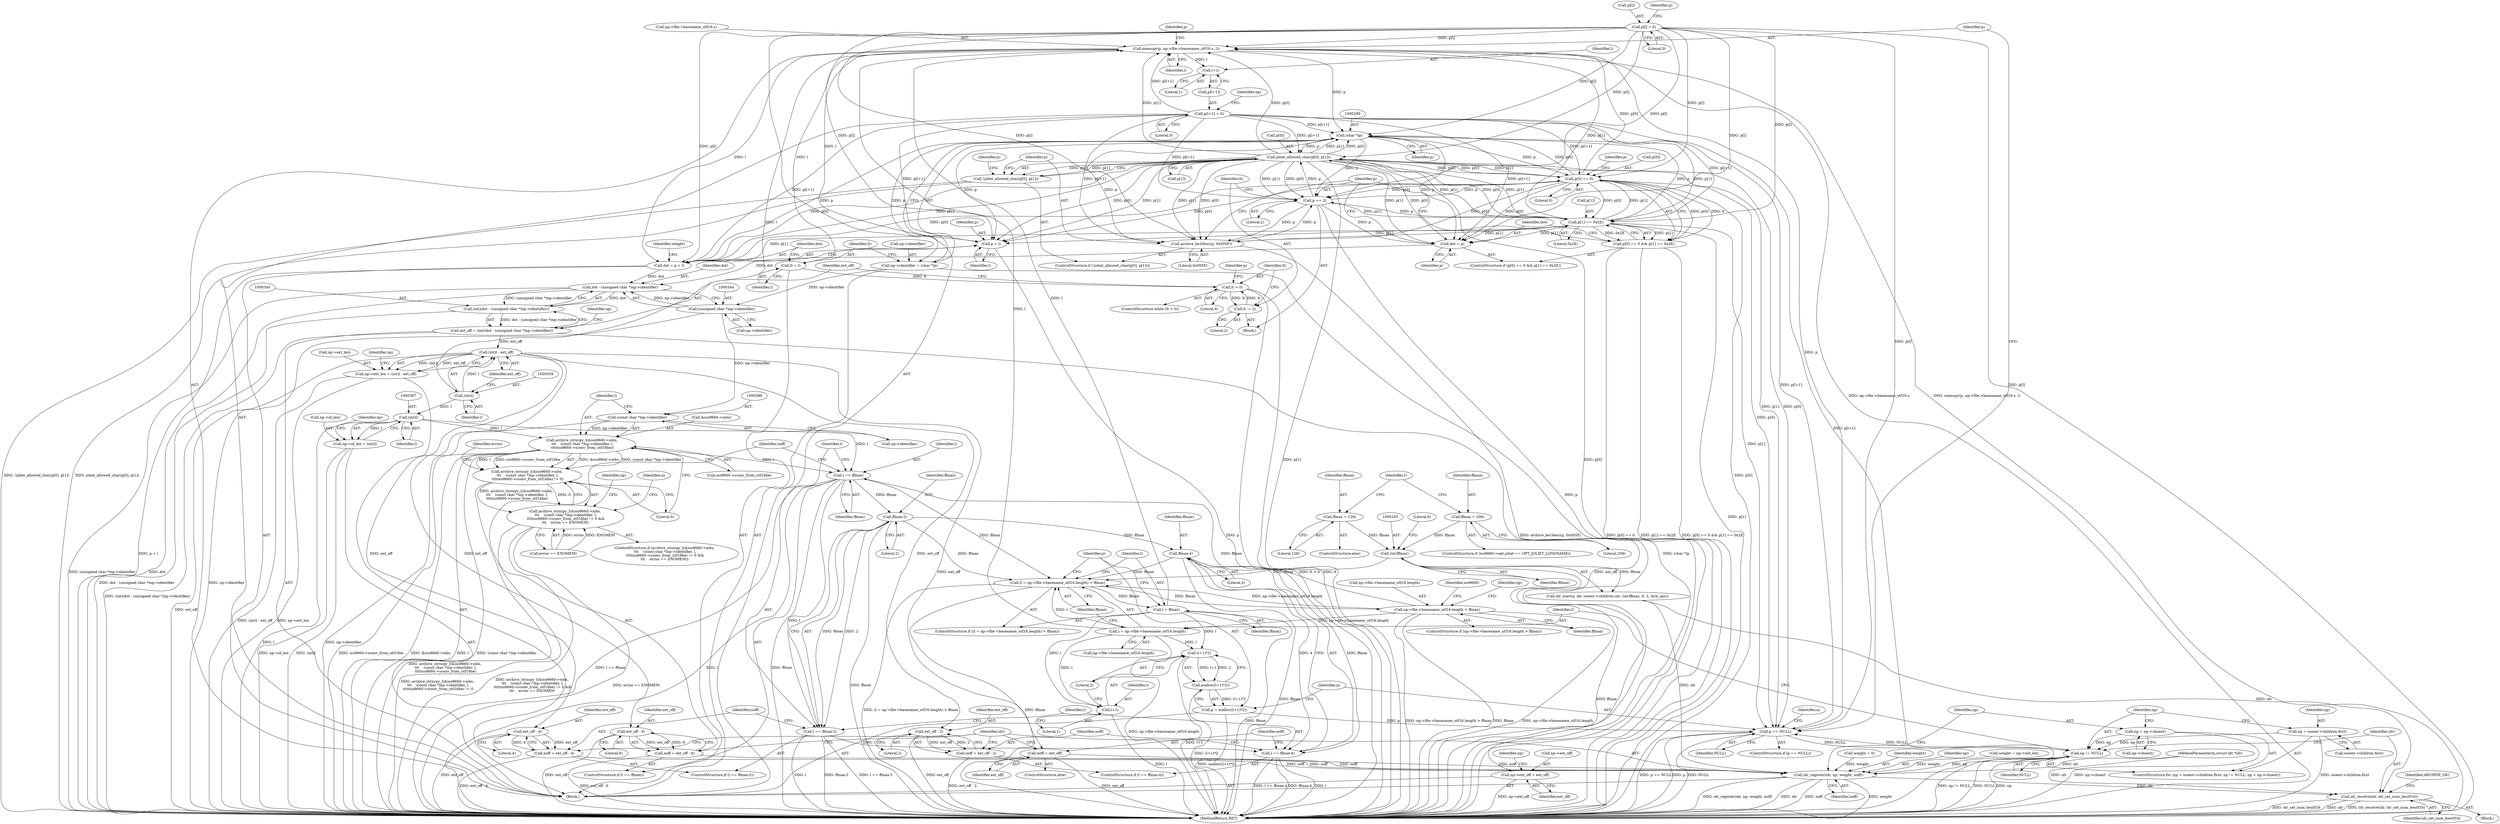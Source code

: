digraph "0_libarchive_3014e198@API" {
"1000258" [label="(Call,memcpy(p, np->file->basename_utf16.s, l))"];
"1000305" [label="(Call,joliet_allowed_char(p[0], p[1]))"];
"1000318" [label="(Call,p[0] == 0)"];
"1000331" [label="(Call,p += 2)"];
"1000268" [label="(Call,p[l] = 0)"];
"1000273" [label="(Call,p[l+1] = 0)"];
"1000323" [label="(Call,p[1] == 0x2E)"];
"1000284" [label="(Call,(char *)p)"];
"1000258" [label="(Call,memcpy(p, np->file->basename_utf16.s, l))"];
"1000245" [label="(Call,p == NULL)"];
"1000236" [label="(Call,p = malloc((l+1)*2))"];
"1000238" [label="(Call,malloc((l+1)*2))"];
"1000239" [label="(Call,(l+1)*2)"];
"1000233" [label="(Call,l = ffmax)"];
"1000222" [label="(Call,(l = np->file->basename_utf16.length) > ffmax)"];
"1000223" [label="(Call,l = np->file->basename_utf16.length)"];
"1000370" [label="(Call,np->file->basename_utf16.length > ffmax)"];
"1000162" [label="(Call,(int)ffmax)"];
"1000149" [label="(Call,ffmax = 128)"];
"1000145" [label="(Call,ffmax = 206)"];
"1000510" [label="(Call,ffmax-2)"];
"1000498" [label="(Call,l == ffmax)"];
"1000366" [label="(Call,(int)l)"];
"1000358" [label="(Call,(int)l)"];
"1000383" [label="(Call,archive_strncpy_l(&iso9660->mbs,\n \t\t\t    (const char *)np->identifier, l,\n \t\t\t\tiso9660->sconv_from_utf16be))"];
"1000388" [label="(Call,(const char *)np->identifier)"];
"1000343" [label="(Call,(unsigned char *)np->identifier)"];
"1000280" [label="(Call,np->identifier = (char *)p)"];
"1000522" [label="(Call,ffmax-4)"];
"1000207" [label="(Call,np != NULL)"];
"1000200" [label="(Call,np = isoent->children.first)"];
"1000210" [label="(Call,np = np->chnext)"];
"1000312" [label="(Call,archive_be16enc(p, 0x005F))"];
"1000276" [label="(Call,l+1)"];
"1000341" [label="(Call,dot - (unsigned char *)np->identifier)"];
"1000339" [label="(Call,(int)(dot - (unsigned char *)np->identifier))"];
"1000337" [label="(Call,ext_off = (int)(dot - (unsigned char *)np->identifier))"];
"1000348" [label="(Call,np->ext_off = ext_off)"];
"1000357" [label="(Call,(int)l - ext_off)"];
"1000353" [label="(Call,np->ext_len = (int)l - ext_off)"];
"1000503" [label="(Call,ext_off - 6)"];
"1000501" [label="(Call,noff = ext_off - 6)"];
"1000534" [label="(Call,idr_register(idr, np, weight, noff))"];
"1000539" [label="(Call,idr_resolve(idr, idr_set_num_beutf16))"];
"1000515" [label="(Call,ext_off - 4)"];
"1000513" [label="(Call,noff = ext_off - 4)"];
"1000527" [label="(Call,ext_off - 2)"];
"1000525" [label="(Call,noff = ext_off - 2)"];
"1000531" [label="(Call,noff = ext_off)"];
"1000382" [label="(Call,archive_strncpy_l(&iso9660->mbs,\n \t\t\t    (const char *)np->identifier, l,\n \t\t\t\tiso9660->sconv_from_utf16be) != 0)"];
"1000381" [label="(Call,archive_strncpy_l(&iso9660->mbs,\n \t\t\t    (const char *)np->identifier, l,\n \t\t\t\tiso9660->sconv_from_utf16be) != 0 &&\n\t\t\t    errno == ENOMEM)"];
"1000287" [label="(Call,lt = l)"];
"1000299" [label="(Call,lt > 0)"];
"1000334" [label="(Call,lt -= 2)"];
"1000290" [label="(Call,dot = p + l)"];
"1000292" [label="(Call,p + l)"];
"1000362" [label="(Call,np->id_len = (int)l)"];
"1000240" [label="(Call,l+1)"];
"1000508" [label="(Call,l == ffmax-2)"];
"1000520" [label="(Call,l == ffmax-4)"];
"1000304" [label="(Call,!joliet_allowed_char(p[0], p[1]))"];
"1000317" [label="(Call,p[0] == 0 && p[1] == 0x2E)"];
"1000328" [label="(Call,dot = p)"];
"1000307" [label="(Identifier,p)"];
"1000162" [label="(Call,(int)ffmax)"];
"1000202" [label="(Call,isoent->children.first)"];
"1000287" [label="(Call,lt = l)"];
"1000324" [label="(Call,p[1])"];
"1000277" [label="(Identifier,l)"];
"1000295" [label="(Call,weight = 0)"];
"1000330" [label="(Identifier,p)"];
"1000327" [label="(Literal,0x2E)"];
"1000165" [label="(Literal,6)"];
"1000353" [label="(Call,np->ext_len = (int)l - ext_off)"];
"1000233" [label="(Call,l = ffmax)"];
"1000302" [label="(Block,)"];
"1000532" [label="(Identifier,noff)"];
"1000269" [label="(Call,p[l])"];
"1000243" [label="(Literal,2)"];
"1000355" [label="(Identifier,np)"];
"1000210" [label="(Call,np = np->chnext)"];
"1000212" [label="(Call,np->chnext)"];
"1000223" [label="(Call,l = np->file->basename_utf16.length)"];
"1000537" [label="(Identifier,weight)"];
"1000541" [label="(Identifier,idr_set_num_beutf16)"];
"1000300" [label="(Identifier,lt)"];
"1000296" [label="(Identifier,weight)"];
"1000242" [label="(Literal,1)"];
"1000272" [label="(Literal,0)"];
"1000528" [label="(Identifier,ext_off)"];
"1000335" [label="(Identifier,lt)"];
"1000531" [label="(Call,noff = ext_off)"];
"1000507" [label="(ControlStructure,if (l == ffmax-2))"];
"1000336" [label="(Literal,2)"];
"1000390" [label="(Call,np->identifier)"];
"1000260" [label="(Call,np->file->basename_utf16.s)"];
"1000499" [label="(Identifier,l)"];
"1000523" [label="(Identifier,ffmax)"];
"1000221" [label="(ControlStructure,if ((l = np->file->basename_utf16.length) > ffmax))"];
"1000200" [label="(Call,np = isoent->children.first)"];
"1000267" [label="(Identifier,l)"];
"1000341" [label="(Call,dot - (unsigned char *)np->identifier)"];
"1000338" [label="(Identifier,ext_off)"];
"1000301" [label="(Literal,0)"];
"1000328" [label="(Call,dot = p)"];
"1000352" [label="(Identifier,ext_off)"];
"1000354" [label="(Call,np->ext_len)"];
"1000517" [label="(Literal,4)"];
"1000405" [label="(Identifier,a)"];
"1000225" [label="(Call,np->file->basename_utf16.length)"];
"1000538" [label="(Identifier,noff)"];
"1000314" [label="(Literal,0x005F)"];
"1000527" [label="(Call,ext_off - 2)"];
"1000154" [label="(Call,idr_start(a, idr, isoent->children.cnt, (int)ffmax, 6, 2, &rb_ops))"];
"1000215" [label="(Block,)"];
"1000348" [label="(Call,np->ext_off = ext_off)"];
"1000244" [label="(ControlStructure,if (p == NULL))"];
"1000382" [label="(Call,archive_strncpy_l(&iso9660->mbs,\n \t\t\t    (const char *)np->identifier, l,\n \t\t\t\tiso9660->sconv_from_utf16be) != 0)"];
"1000281" [label="(Call,np->identifier)"];
"1000413" [label="(Identifier,np)"];
"1000320" [label="(Identifier,p)"];
"1000274" [label="(Call,p[l+1])"];
"1000508" [label="(Call,l == ffmax-2)"];
"1000361" [label="(Identifier,ext_off)"];
"1000137" [label="(ControlStructure,if (iso9660->opt.joliet == OPT_JOLIET_LONGNAME))"];
"1000234" [label="(Identifier,l)"];
"1000288" [label="(Identifier,lt)"];
"1000318" [label="(Call,p[0] == 0)"];
"1000258" [label="(Call,memcpy(p, np->file->basename_utf16.s, l))"];
"1000362" [label="(Call,np->id_len = (int)l)"];
"1000147" [label="(Literal,206)"];
"1000146" [label="(Identifier,ffmax)"];
"1000273" [label="(Call,p[l+1] = 0)"];
"1000536" [label="(Identifier,np)"];
"1000268" [label="(Call,p[l] = 0)"];
"1000516" [label="(Identifier,ext_off)"];
"1000323" [label="(Call,p[1] == 0x2E)"];
"1000349" [label="(Call,np->ext_off)"];
"1000306" [label="(Call,p[0])"];
"1000525" [label="(Call,noff = ext_off - 2)"];
"1000224" [label="(Identifier,l)"];
"1000241" [label="(Identifier,l)"];
"1000543" [label="(Identifier,ARCHIVE_OK)"];
"1000513" [label="(Call,noff = ext_off - 4)"];
"1000380" [label="(ControlStructure,if (archive_strncpy_l(&iso9660->mbs,\n \t\t\t    (const char *)np->identifier, l,\n \t\t\t\tiso9660->sconv_from_utf16be) != 0 &&\n\t\t\t    errno == ENOMEM))"];
"1000342" [label="(Identifier,dot)"];
"1000304" [label="(Call,!joliet_allowed_char(p[0], p[1]))"];
"1000292" [label="(Call,p + l)"];
"1000529" [label="(Literal,2)"];
"1000270" [label="(Identifier,p)"];
"1000544" [label="(MethodReturn,RET)"];
"1000275" [label="(Identifier,p)"];
"1000535" [label="(Identifier,idr)"];
"1000284" [label="(Call,(char *)p)"];
"1000371" [label="(Call,np->file->basename_utf16.length)"];
"1000360" [label="(Identifier,l)"];
"1000526" [label="(Identifier,noff)"];
"1000331" [label="(Call,p += 2)"];
"1000286" [label="(Identifier,p)"];
"1000521" [label="(Identifier,l)"];
"1000520" [label="(Call,l == ffmax-4)"];
"1000337" [label="(Call,ext_off = (int)(dot - (unsigned char *)np->identifier))"];
"1000522" [label="(Call,ffmax-4)"];
"1000498" [label="(Call,l == ffmax)"];
"1000384" [label="(Call,&iso9660->mbs)"];
"1000222" [label="(Call,(l = np->file->basename_utf16.length) > ffmax)"];
"1000511" [label="(Identifier,ffmax)"];
"1000299" [label="(Call,lt > 0)"];
"1000259" [label="(Identifier,p)"];
"1000357" [label="(Call,(int)l - ext_off)"];
"1000322" [label="(Literal,0)"];
"1000240" [label="(Call,l+1)"];
"1000386" [label="(Identifier,iso9660)"];
"1000505" [label="(Literal,6)"];
"1000236" [label="(Call,p = malloc((l+1)*2))"];
"1000515" [label="(Call,ext_off - 4)"];
"1000280" [label="(Call,np->identifier = (char *)p)"];
"1000235" [label="(Identifier,ffmax)"];
"1000290" [label="(Call,dot = p + l)"];
"1000502" [label="(Identifier,noff)"];
"1000514" [label="(Identifier,noff)"];
"1000334" [label="(Call,lt -= 2)"];
"1000309" [label="(Call,p[1])"];
"1000399" [label="(Identifier,errno)"];
"1000150" [label="(Identifier,ffmax)"];
"1000436" [label="(Call,weight = np->mb_len)"];
"1000252" [label="(Identifier,a)"];
"1000316" [label="(ControlStructure,if (p[0] == 0 && p[1] == 0x2E))"];
"1000305" [label="(Call,joliet_allowed_char(p[0], p[1]))"];
"1000289" [label="(Identifier,l)"];
"1000151" [label="(Literal,128)"];
"1000339" [label="(Call,(int)(dot - (unsigned char *)np->identifier))"];
"1000153" [label="(Identifier,r)"];
"1000504" [label="(Identifier,ext_off)"];
"1000394" [label="(Call,iso9660->sconv_from_utf16be)"];
"1000303" [label="(ControlStructure,if (!joliet_allowed_char(p[0], p[1])))"];
"1000294" [label="(Identifier,l)"];
"1000164" [label="(Identifier,ffmax)"];
"1000370" [label="(Call,np->file->basename_utf16.length > ffmax)"];
"1000509" [label="(Identifier,l)"];
"1000383" [label="(Call,archive_strncpy_l(&iso9660->mbs,\n \t\t\t    (const char *)np->identifier, l,\n \t\t\t\tiso9660->sconv_from_utf16be))"];
"1000364" [label="(Identifier,np)"];
"1000332" [label="(Identifier,p)"];
"1000510" [label="(Call,ffmax-2)"];
"1000512" [label="(Literal,2)"];
"1000343" [label="(Call,(unsigned char *)np->identifier)"];
"1000245" [label="(Call,p == NULL)"];
"1000533" [label="(Identifier,ext_off)"];
"1000497" [label="(ControlStructure,if (l == ffmax))"];
"1000444" [label="(Identifier,np)"];
"1000363" [label="(Call,np->id_len)"];
"1000397" [label="(Literal,0)"];
"1000148" [label="(ControlStructure,else)"];
"1000278" [label="(Literal,1)"];
"1000398" [label="(Call,errno == ENOMEM)"];
"1000540" [label="(Identifier,idr)"];
"1000524" [label="(Literal,4)"];
"1000279" [label="(Literal,0)"];
"1000298" [label="(ControlStructure,while (lt > 0))"];
"1000368" [label="(Identifier,l)"];
"1000111" [label="(Block,)"];
"1000237" [label="(Identifier,p)"];
"1000209" [label="(Identifier,NULL)"];
"1000246" [label="(Identifier,p)"];
"1000381" [label="(Call,archive_strncpy_l(&iso9660->mbs,\n \t\t\t    (const char *)np->identifier, l,\n \t\t\t\tiso9660->sconv_from_utf16be) != 0 &&\n\t\t\t    errno == ENOMEM)"];
"1000145" [label="(Call,ffmax = 206)"];
"1000530" [label="(ControlStructure,else)"];
"1000369" [label="(ControlStructure,if (np->file->basename_utf16.length > ffmax))"];
"1000325" [label="(Identifier,p)"];
"1000207" [label="(Call,np != NULL)"];
"1000312" [label="(Call,archive_be16enc(p, 0x005F))"];
"1000539" [label="(Call,idr_resolve(idr, idr_set_num_beutf16))"];
"1000238" [label="(Call,malloc((l+1)*2))"];
"1000149" [label="(Call,ffmax = 128)"];
"1000201" [label="(Identifier,np)"];
"1000211" [label="(Identifier,np)"];
"1000291" [label="(Identifier,dot)"];
"1000500" [label="(Identifier,ffmax)"];
"1000519" [label="(ControlStructure,if (l == ffmax-4))"];
"1000317" [label="(Call,p[0] == 0 && p[1] == 0x2E)"];
"1000208" [label="(Identifier,np)"];
"1000329" [label="(Identifier,dot)"];
"1000276" [label="(Call,l+1)"];
"1000232" [label="(Identifier,ffmax)"];
"1000393" [label="(Identifier,l)"];
"1000374" [label="(Identifier,np)"];
"1000282" [label="(Identifier,np)"];
"1000388" [label="(Call,(const char *)np->identifier)"];
"1000358" [label="(Call,(int)l)"];
"1000313" [label="(Identifier,p)"];
"1000534" [label="(Call,idr_register(idr, np, weight, noff))"];
"1000350" [label="(Identifier,np)"];
"1000293" [label="(Identifier,p)"];
"1000503" [label="(Call,ext_off - 6)"];
"1000378" [label="(Identifier,ffmax)"];
"1000247" [label="(Identifier,NULL)"];
"1000345" [label="(Call,np->identifier)"];
"1000319" [label="(Call,p[0])"];
"1000199" [label="(ControlStructure,for (np = isoent->children.first; np != NULL; np = np->chnext))"];
"1000501" [label="(Call,noff = ext_off - 6)"];
"1000333" [label="(Literal,2)"];
"1000366" [label="(Call,(int)l)"];
"1000239" [label="(Call,(l+1)*2)"];
"1000110" [label="(MethodParameterIn,struct idr *idr)"];
"1000258" -> "1000215"  [label="AST: "];
"1000258" -> "1000267"  [label="CFG: "];
"1000259" -> "1000258"  [label="AST: "];
"1000260" -> "1000258"  [label="AST: "];
"1000267" -> "1000258"  [label="AST: "];
"1000270" -> "1000258"  [label="CFG: "];
"1000258" -> "1000544"  [label="DDG: np->file->basename_utf16.s"];
"1000258" -> "1000544"  [label="DDG: memcpy(p, np->file->basename_utf16.s, l)"];
"1000305" -> "1000258"  [label="DDG: p[1]"];
"1000305" -> "1000258"  [label="DDG: p[0]"];
"1000318" -> "1000258"  [label="DDG: p[0]"];
"1000268" -> "1000258"  [label="DDG: p[l]"];
"1000273" -> "1000258"  [label="DDG: p[l+1]"];
"1000323" -> "1000258"  [label="DDG: p[1]"];
"1000245" -> "1000258"  [label="DDG: p"];
"1000233" -> "1000258"  [label="DDG: l"];
"1000223" -> "1000258"  [label="DDG: l"];
"1000258" -> "1000276"  [label="DDG: l"];
"1000258" -> "1000284"  [label="DDG: p"];
"1000258" -> "1000287"  [label="DDG: l"];
"1000258" -> "1000290"  [label="DDG: l"];
"1000258" -> "1000292"  [label="DDG: l"];
"1000258" -> "1000358"  [label="DDG: l"];
"1000305" -> "1000304"  [label="AST: "];
"1000305" -> "1000309"  [label="CFG: "];
"1000306" -> "1000305"  [label="AST: "];
"1000309" -> "1000305"  [label="AST: "];
"1000304" -> "1000305"  [label="CFG: "];
"1000305" -> "1000544"  [label="DDG: p[1]"];
"1000305" -> "1000544"  [label="DDG: p[0]"];
"1000305" -> "1000245"  [label="DDG: p[1]"];
"1000305" -> "1000245"  [label="DDG: p[0]"];
"1000305" -> "1000284"  [label="DDG: p[1]"];
"1000305" -> "1000284"  [label="DDG: p[0]"];
"1000305" -> "1000290"  [label="DDG: p[0]"];
"1000305" -> "1000290"  [label="DDG: p[1]"];
"1000305" -> "1000292"  [label="DDG: p[0]"];
"1000305" -> "1000292"  [label="DDG: p[1]"];
"1000305" -> "1000304"  [label="DDG: p[0]"];
"1000305" -> "1000304"  [label="DDG: p[1]"];
"1000318" -> "1000305"  [label="DDG: p[0]"];
"1000331" -> "1000305"  [label="DDG: p"];
"1000268" -> "1000305"  [label="DDG: p[l]"];
"1000273" -> "1000305"  [label="DDG: p[l+1]"];
"1000323" -> "1000305"  [label="DDG: p[1]"];
"1000284" -> "1000305"  [label="DDG: p"];
"1000305" -> "1000312"  [label="DDG: p[1]"];
"1000305" -> "1000312"  [label="DDG: p[0]"];
"1000305" -> "1000318"  [label="DDG: p[0]"];
"1000305" -> "1000318"  [label="DDG: p[1]"];
"1000305" -> "1000323"  [label="DDG: p[1]"];
"1000305" -> "1000323"  [label="DDG: p[0]"];
"1000305" -> "1000328"  [label="DDG: p[1]"];
"1000305" -> "1000328"  [label="DDG: p[0]"];
"1000305" -> "1000331"  [label="DDG: p[1]"];
"1000305" -> "1000331"  [label="DDG: p[0]"];
"1000318" -> "1000317"  [label="AST: "];
"1000318" -> "1000322"  [label="CFG: "];
"1000319" -> "1000318"  [label="AST: "];
"1000322" -> "1000318"  [label="AST: "];
"1000325" -> "1000318"  [label="CFG: "];
"1000317" -> "1000318"  [label="CFG: "];
"1000318" -> "1000544"  [label="DDG: p[0]"];
"1000318" -> "1000245"  [label="DDG: p[0]"];
"1000318" -> "1000284"  [label="DDG: p[0]"];
"1000318" -> "1000290"  [label="DDG: p[0]"];
"1000318" -> "1000292"  [label="DDG: p[0]"];
"1000318" -> "1000312"  [label="DDG: p[0]"];
"1000318" -> "1000317"  [label="DDG: p[0]"];
"1000318" -> "1000317"  [label="DDG: 0"];
"1000331" -> "1000318"  [label="DDG: p"];
"1000268" -> "1000318"  [label="DDG: p[l]"];
"1000273" -> "1000318"  [label="DDG: p[l+1]"];
"1000323" -> "1000318"  [label="DDG: p[1]"];
"1000284" -> "1000318"  [label="DDG: p"];
"1000318" -> "1000323"  [label="DDG: p[0]"];
"1000318" -> "1000328"  [label="DDG: p[0]"];
"1000318" -> "1000331"  [label="DDG: p[0]"];
"1000331" -> "1000302"  [label="AST: "];
"1000331" -> "1000333"  [label="CFG: "];
"1000332" -> "1000331"  [label="AST: "];
"1000333" -> "1000331"  [label="AST: "];
"1000335" -> "1000331"  [label="CFG: "];
"1000331" -> "1000544"  [label="DDG: p"];
"1000331" -> "1000312"  [label="DDG: p"];
"1000331" -> "1000323"  [label="DDG: p"];
"1000331" -> "1000328"  [label="DDG: p"];
"1000268" -> "1000331"  [label="DDG: p[l]"];
"1000273" -> "1000331"  [label="DDG: p[l+1]"];
"1000323" -> "1000331"  [label="DDG: p[1]"];
"1000312" -> "1000331"  [label="DDG: p"];
"1000284" -> "1000331"  [label="DDG: p"];
"1000268" -> "1000215"  [label="AST: "];
"1000268" -> "1000272"  [label="CFG: "];
"1000269" -> "1000268"  [label="AST: "];
"1000272" -> "1000268"  [label="AST: "];
"1000275" -> "1000268"  [label="CFG: "];
"1000268" -> "1000544"  [label="DDG: p[l]"];
"1000268" -> "1000245"  [label="DDG: p[l]"];
"1000268" -> "1000284"  [label="DDG: p[l]"];
"1000268" -> "1000290"  [label="DDG: p[l]"];
"1000268" -> "1000292"  [label="DDG: p[l]"];
"1000268" -> "1000312"  [label="DDG: p[l]"];
"1000268" -> "1000323"  [label="DDG: p[l]"];
"1000268" -> "1000328"  [label="DDG: p[l]"];
"1000273" -> "1000215"  [label="AST: "];
"1000273" -> "1000279"  [label="CFG: "];
"1000274" -> "1000273"  [label="AST: "];
"1000279" -> "1000273"  [label="AST: "];
"1000282" -> "1000273"  [label="CFG: "];
"1000273" -> "1000544"  [label="DDG: p[l+1]"];
"1000273" -> "1000245"  [label="DDG: p[l+1]"];
"1000273" -> "1000284"  [label="DDG: p[l+1]"];
"1000273" -> "1000290"  [label="DDG: p[l+1]"];
"1000273" -> "1000292"  [label="DDG: p[l+1]"];
"1000273" -> "1000312"  [label="DDG: p[l+1]"];
"1000273" -> "1000323"  [label="DDG: p[l+1]"];
"1000273" -> "1000328"  [label="DDG: p[l+1]"];
"1000323" -> "1000317"  [label="AST: "];
"1000323" -> "1000327"  [label="CFG: "];
"1000324" -> "1000323"  [label="AST: "];
"1000327" -> "1000323"  [label="AST: "];
"1000317" -> "1000323"  [label="CFG: "];
"1000323" -> "1000544"  [label="DDG: p[1]"];
"1000323" -> "1000245"  [label="DDG: p[1]"];
"1000323" -> "1000284"  [label="DDG: p[1]"];
"1000323" -> "1000290"  [label="DDG: p[1]"];
"1000323" -> "1000292"  [label="DDG: p[1]"];
"1000323" -> "1000312"  [label="DDG: p[1]"];
"1000323" -> "1000317"  [label="DDG: p[1]"];
"1000323" -> "1000317"  [label="DDG: 0x2E"];
"1000284" -> "1000323"  [label="DDG: p"];
"1000323" -> "1000328"  [label="DDG: p[1]"];
"1000284" -> "1000280"  [label="AST: "];
"1000284" -> "1000286"  [label="CFG: "];
"1000285" -> "1000284"  [label="AST: "];
"1000286" -> "1000284"  [label="AST: "];
"1000280" -> "1000284"  [label="CFG: "];
"1000284" -> "1000280"  [label="DDG: p"];
"1000284" -> "1000290"  [label="DDG: p"];
"1000284" -> "1000292"  [label="DDG: p"];
"1000284" -> "1000312"  [label="DDG: p"];
"1000284" -> "1000328"  [label="DDG: p"];
"1000245" -> "1000244"  [label="AST: "];
"1000245" -> "1000247"  [label="CFG: "];
"1000246" -> "1000245"  [label="AST: "];
"1000247" -> "1000245"  [label="AST: "];
"1000252" -> "1000245"  [label="CFG: "];
"1000259" -> "1000245"  [label="CFG: "];
"1000245" -> "1000544"  [label="DDG: p == NULL"];
"1000245" -> "1000544"  [label="DDG: p"];
"1000245" -> "1000544"  [label="DDG: NULL"];
"1000245" -> "1000207"  [label="DDG: NULL"];
"1000236" -> "1000245"  [label="DDG: p"];
"1000207" -> "1000245"  [label="DDG: NULL"];
"1000236" -> "1000215"  [label="AST: "];
"1000236" -> "1000238"  [label="CFG: "];
"1000237" -> "1000236"  [label="AST: "];
"1000238" -> "1000236"  [label="AST: "];
"1000246" -> "1000236"  [label="CFG: "];
"1000236" -> "1000544"  [label="DDG: malloc((l+1)*2)"];
"1000238" -> "1000236"  [label="DDG: (l+1)*2"];
"1000238" -> "1000239"  [label="CFG: "];
"1000239" -> "1000238"  [label="AST: "];
"1000238" -> "1000544"  [label="DDG: (l+1)*2"];
"1000239" -> "1000238"  [label="DDG: l+1"];
"1000239" -> "1000238"  [label="DDG: 2"];
"1000239" -> "1000243"  [label="CFG: "];
"1000240" -> "1000239"  [label="AST: "];
"1000243" -> "1000239"  [label="AST: "];
"1000239" -> "1000544"  [label="DDG: l+1"];
"1000233" -> "1000239"  [label="DDG: l"];
"1000223" -> "1000239"  [label="DDG: l"];
"1000233" -> "1000221"  [label="AST: "];
"1000233" -> "1000235"  [label="CFG: "];
"1000234" -> "1000233"  [label="AST: "];
"1000235" -> "1000233"  [label="AST: "];
"1000237" -> "1000233"  [label="CFG: "];
"1000233" -> "1000544"  [label="DDG: ffmax"];
"1000222" -> "1000233"  [label="DDG: ffmax"];
"1000233" -> "1000240"  [label="DDG: l"];
"1000222" -> "1000221"  [label="AST: "];
"1000222" -> "1000232"  [label="CFG: "];
"1000223" -> "1000222"  [label="AST: "];
"1000232" -> "1000222"  [label="AST: "];
"1000234" -> "1000222"  [label="CFG: "];
"1000237" -> "1000222"  [label="CFG: "];
"1000222" -> "1000544"  [label="DDG: (l = np->file->basename_utf16.length) > ffmax"];
"1000222" -> "1000544"  [label="DDG: ffmax"];
"1000223" -> "1000222"  [label="DDG: l"];
"1000370" -> "1000222"  [label="DDG: np->file->basename_utf16.length"];
"1000162" -> "1000222"  [label="DDG: ffmax"];
"1000510" -> "1000222"  [label="DDG: ffmax"];
"1000498" -> "1000222"  [label="DDG: ffmax"];
"1000522" -> "1000222"  [label="DDG: ffmax"];
"1000222" -> "1000370"  [label="DDG: ffmax"];
"1000223" -> "1000225"  [label="CFG: "];
"1000224" -> "1000223"  [label="AST: "];
"1000225" -> "1000223"  [label="AST: "];
"1000232" -> "1000223"  [label="CFG: "];
"1000223" -> "1000544"  [label="DDG: np->file->basename_utf16.length"];
"1000370" -> "1000223"  [label="DDG: np->file->basename_utf16.length"];
"1000223" -> "1000240"  [label="DDG: l"];
"1000370" -> "1000369"  [label="AST: "];
"1000370" -> "1000378"  [label="CFG: "];
"1000371" -> "1000370"  [label="AST: "];
"1000378" -> "1000370"  [label="AST: "];
"1000386" -> "1000370"  [label="CFG: "];
"1000444" -> "1000370"  [label="CFG: "];
"1000370" -> "1000544"  [label="DDG: np->file->basename_utf16.length > ffmax"];
"1000370" -> "1000544"  [label="DDG: ffmax"];
"1000370" -> "1000544"  [label="DDG: np->file->basename_utf16.length"];
"1000370" -> "1000498"  [label="DDG: ffmax"];
"1000162" -> "1000154"  [label="AST: "];
"1000162" -> "1000164"  [label="CFG: "];
"1000163" -> "1000162"  [label="AST: "];
"1000164" -> "1000162"  [label="AST: "];
"1000165" -> "1000162"  [label="CFG: "];
"1000162" -> "1000544"  [label="DDG: ffmax"];
"1000162" -> "1000154"  [label="DDG: ffmax"];
"1000149" -> "1000162"  [label="DDG: ffmax"];
"1000145" -> "1000162"  [label="DDG: ffmax"];
"1000149" -> "1000148"  [label="AST: "];
"1000149" -> "1000151"  [label="CFG: "];
"1000150" -> "1000149"  [label="AST: "];
"1000151" -> "1000149"  [label="AST: "];
"1000153" -> "1000149"  [label="CFG: "];
"1000145" -> "1000137"  [label="AST: "];
"1000145" -> "1000147"  [label="CFG: "];
"1000146" -> "1000145"  [label="AST: "];
"1000147" -> "1000145"  [label="AST: "];
"1000153" -> "1000145"  [label="CFG: "];
"1000510" -> "1000508"  [label="AST: "];
"1000510" -> "1000512"  [label="CFG: "];
"1000511" -> "1000510"  [label="AST: "];
"1000512" -> "1000510"  [label="AST: "];
"1000508" -> "1000510"  [label="CFG: "];
"1000510" -> "1000544"  [label="DDG: ffmax"];
"1000510" -> "1000508"  [label="DDG: ffmax"];
"1000510" -> "1000508"  [label="DDG: 2"];
"1000498" -> "1000510"  [label="DDG: ffmax"];
"1000510" -> "1000522"  [label="DDG: ffmax"];
"1000498" -> "1000497"  [label="AST: "];
"1000498" -> "1000500"  [label="CFG: "];
"1000499" -> "1000498"  [label="AST: "];
"1000500" -> "1000498"  [label="AST: "];
"1000502" -> "1000498"  [label="CFG: "];
"1000509" -> "1000498"  [label="CFG: "];
"1000498" -> "1000544"  [label="DDG: l == ffmax"];
"1000498" -> "1000544"  [label="DDG: l"];
"1000498" -> "1000544"  [label="DDG: ffmax"];
"1000366" -> "1000498"  [label="DDG: l"];
"1000383" -> "1000498"  [label="DDG: l"];
"1000498" -> "1000508"  [label="DDG: l"];
"1000366" -> "1000362"  [label="AST: "];
"1000366" -> "1000368"  [label="CFG: "];
"1000367" -> "1000366"  [label="AST: "];
"1000368" -> "1000366"  [label="AST: "];
"1000362" -> "1000366"  [label="CFG: "];
"1000366" -> "1000544"  [label="DDG: l"];
"1000366" -> "1000362"  [label="DDG: l"];
"1000358" -> "1000366"  [label="DDG: l"];
"1000366" -> "1000383"  [label="DDG: l"];
"1000358" -> "1000357"  [label="AST: "];
"1000358" -> "1000360"  [label="CFG: "];
"1000359" -> "1000358"  [label="AST: "];
"1000360" -> "1000358"  [label="AST: "];
"1000361" -> "1000358"  [label="CFG: "];
"1000358" -> "1000357"  [label="DDG: l"];
"1000383" -> "1000382"  [label="AST: "];
"1000383" -> "1000394"  [label="CFG: "];
"1000384" -> "1000383"  [label="AST: "];
"1000388" -> "1000383"  [label="AST: "];
"1000393" -> "1000383"  [label="AST: "];
"1000394" -> "1000383"  [label="AST: "];
"1000397" -> "1000383"  [label="CFG: "];
"1000383" -> "1000544"  [label="DDG: iso9660->sconv_from_utf16be"];
"1000383" -> "1000544"  [label="DDG: &iso9660->mbs"];
"1000383" -> "1000544"  [label="DDG: l"];
"1000383" -> "1000544"  [label="DDG: (const char *)np->identifier"];
"1000383" -> "1000382"  [label="DDG: &iso9660->mbs"];
"1000383" -> "1000382"  [label="DDG: (const char *)np->identifier"];
"1000383" -> "1000382"  [label="DDG: l"];
"1000383" -> "1000382"  [label="DDG: iso9660->sconv_from_utf16be"];
"1000388" -> "1000383"  [label="DDG: np->identifier"];
"1000388" -> "1000390"  [label="CFG: "];
"1000389" -> "1000388"  [label="AST: "];
"1000390" -> "1000388"  [label="AST: "];
"1000393" -> "1000388"  [label="CFG: "];
"1000388" -> "1000544"  [label="DDG: np->identifier"];
"1000343" -> "1000388"  [label="DDG: np->identifier"];
"1000343" -> "1000341"  [label="AST: "];
"1000343" -> "1000345"  [label="CFG: "];
"1000344" -> "1000343"  [label="AST: "];
"1000345" -> "1000343"  [label="AST: "];
"1000341" -> "1000343"  [label="CFG: "];
"1000343" -> "1000544"  [label="DDG: np->identifier"];
"1000343" -> "1000341"  [label="DDG: np->identifier"];
"1000280" -> "1000343"  [label="DDG: np->identifier"];
"1000280" -> "1000215"  [label="AST: "];
"1000281" -> "1000280"  [label="AST: "];
"1000288" -> "1000280"  [label="CFG: "];
"1000280" -> "1000544"  [label="DDG: (char *)p"];
"1000522" -> "1000520"  [label="AST: "];
"1000522" -> "1000524"  [label="CFG: "];
"1000523" -> "1000522"  [label="AST: "];
"1000524" -> "1000522"  [label="AST: "];
"1000520" -> "1000522"  [label="CFG: "];
"1000522" -> "1000544"  [label="DDG: ffmax"];
"1000522" -> "1000520"  [label="DDG: ffmax"];
"1000522" -> "1000520"  [label="DDG: 4"];
"1000207" -> "1000199"  [label="AST: "];
"1000207" -> "1000209"  [label="CFG: "];
"1000208" -> "1000207"  [label="AST: "];
"1000209" -> "1000207"  [label="AST: "];
"1000224" -> "1000207"  [label="CFG: "];
"1000540" -> "1000207"  [label="CFG: "];
"1000207" -> "1000544"  [label="DDG: NULL"];
"1000207" -> "1000544"  [label="DDG: np"];
"1000207" -> "1000544"  [label="DDG: np != NULL"];
"1000200" -> "1000207"  [label="DDG: np"];
"1000210" -> "1000207"  [label="DDG: np"];
"1000207" -> "1000534"  [label="DDG: np"];
"1000200" -> "1000199"  [label="AST: "];
"1000200" -> "1000202"  [label="CFG: "];
"1000201" -> "1000200"  [label="AST: "];
"1000202" -> "1000200"  [label="AST: "];
"1000208" -> "1000200"  [label="CFG: "];
"1000200" -> "1000544"  [label="DDG: isoent->children.first"];
"1000210" -> "1000199"  [label="AST: "];
"1000210" -> "1000212"  [label="CFG: "];
"1000211" -> "1000210"  [label="AST: "];
"1000212" -> "1000210"  [label="AST: "];
"1000208" -> "1000210"  [label="CFG: "];
"1000210" -> "1000544"  [label="DDG: np->chnext"];
"1000312" -> "1000303"  [label="AST: "];
"1000312" -> "1000314"  [label="CFG: "];
"1000313" -> "1000312"  [label="AST: "];
"1000314" -> "1000312"  [label="AST: "];
"1000332" -> "1000312"  [label="CFG: "];
"1000312" -> "1000544"  [label="DDG: archive_be16enc(p, 0x005F)"];
"1000276" -> "1000274"  [label="AST: "];
"1000276" -> "1000278"  [label="CFG: "];
"1000277" -> "1000276"  [label="AST: "];
"1000278" -> "1000276"  [label="AST: "];
"1000274" -> "1000276"  [label="CFG: "];
"1000341" -> "1000339"  [label="AST: "];
"1000342" -> "1000341"  [label="AST: "];
"1000339" -> "1000341"  [label="CFG: "];
"1000341" -> "1000544"  [label="DDG: (unsigned char *)np->identifier"];
"1000341" -> "1000544"  [label="DDG: dot"];
"1000341" -> "1000339"  [label="DDG: dot"];
"1000341" -> "1000339"  [label="DDG: (unsigned char *)np->identifier"];
"1000290" -> "1000341"  [label="DDG: dot"];
"1000328" -> "1000341"  [label="DDG: dot"];
"1000339" -> "1000337"  [label="AST: "];
"1000340" -> "1000339"  [label="AST: "];
"1000337" -> "1000339"  [label="CFG: "];
"1000339" -> "1000544"  [label="DDG: dot - (unsigned char *)np->identifier"];
"1000339" -> "1000337"  [label="DDG: dot - (unsigned char *)np->identifier"];
"1000337" -> "1000215"  [label="AST: "];
"1000338" -> "1000337"  [label="AST: "];
"1000350" -> "1000337"  [label="CFG: "];
"1000337" -> "1000544"  [label="DDG: (int)(dot - (unsigned char *)np->identifier)"];
"1000337" -> "1000348"  [label="DDG: ext_off"];
"1000337" -> "1000357"  [label="DDG: ext_off"];
"1000348" -> "1000215"  [label="AST: "];
"1000348" -> "1000352"  [label="CFG: "];
"1000349" -> "1000348"  [label="AST: "];
"1000352" -> "1000348"  [label="AST: "];
"1000355" -> "1000348"  [label="CFG: "];
"1000348" -> "1000544"  [label="DDG: np->ext_off"];
"1000357" -> "1000353"  [label="AST: "];
"1000357" -> "1000361"  [label="CFG: "];
"1000361" -> "1000357"  [label="AST: "];
"1000353" -> "1000357"  [label="CFG: "];
"1000357" -> "1000544"  [label="DDG: ext_off"];
"1000357" -> "1000353"  [label="DDG: (int)l"];
"1000357" -> "1000353"  [label="DDG: ext_off"];
"1000357" -> "1000503"  [label="DDG: ext_off"];
"1000357" -> "1000515"  [label="DDG: ext_off"];
"1000357" -> "1000527"  [label="DDG: ext_off"];
"1000357" -> "1000531"  [label="DDG: ext_off"];
"1000353" -> "1000215"  [label="AST: "];
"1000354" -> "1000353"  [label="AST: "];
"1000364" -> "1000353"  [label="CFG: "];
"1000353" -> "1000544"  [label="DDG: (int)l - ext_off"];
"1000353" -> "1000544"  [label="DDG: np->ext_len"];
"1000503" -> "1000501"  [label="AST: "];
"1000503" -> "1000505"  [label="CFG: "];
"1000504" -> "1000503"  [label="AST: "];
"1000505" -> "1000503"  [label="AST: "];
"1000501" -> "1000503"  [label="CFG: "];
"1000503" -> "1000544"  [label="DDG: ext_off"];
"1000503" -> "1000501"  [label="DDG: ext_off"];
"1000503" -> "1000501"  [label="DDG: 6"];
"1000501" -> "1000497"  [label="AST: "];
"1000502" -> "1000501"  [label="AST: "];
"1000535" -> "1000501"  [label="CFG: "];
"1000501" -> "1000544"  [label="DDG: ext_off - 6"];
"1000501" -> "1000534"  [label="DDG: noff"];
"1000534" -> "1000215"  [label="AST: "];
"1000534" -> "1000538"  [label="CFG: "];
"1000535" -> "1000534"  [label="AST: "];
"1000536" -> "1000534"  [label="AST: "];
"1000537" -> "1000534"  [label="AST: "];
"1000538" -> "1000534"  [label="AST: "];
"1000211" -> "1000534"  [label="CFG: "];
"1000534" -> "1000544"  [label="DDG: idr_register(idr, np, weight, noff)"];
"1000534" -> "1000544"  [label="DDG: idr"];
"1000534" -> "1000544"  [label="DDG: noff"];
"1000534" -> "1000544"  [label="DDG: weight"];
"1000154" -> "1000534"  [label="DDG: idr"];
"1000110" -> "1000534"  [label="DDG: idr"];
"1000436" -> "1000534"  [label="DDG: weight"];
"1000295" -> "1000534"  [label="DDG: weight"];
"1000513" -> "1000534"  [label="DDG: noff"];
"1000525" -> "1000534"  [label="DDG: noff"];
"1000531" -> "1000534"  [label="DDG: noff"];
"1000534" -> "1000539"  [label="DDG: idr"];
"1000539" -> "1000111"  [label="AST: "];
"1000539" -> "1000541"  [label="CFG: "];
"1000540" -> "1000539"  [label="AST: "];
"1000541" -> "1000539"  [label="AST: "];
"1000543" -> "1000539"  [label="CFG: "];
"1000539" -> "1000544"  [label="DDG: idr"];
"1000539" -> "1000544"  [label="DDG: idr_resolve(idr, idr_set_num_beutf16)"];
"1000539" -> "1000544"  [label="DDG: idr_set_num_beutf16"];
"1000154" -> "1000539"  [label="DDG: idr"];
"1000110" -> "1000539"  [label="DDG: idr"];
"1000515" -> "1000513"  [label="AST: "];
"1000515" -> "1000517"  [label="CFG: "];
"1000516" -> "1000515"  [label="AST: "];
"1000517" -> "1000515"  [label="AST: "];
"1000513" -> "1000515"  [label="CFG: "];
"1000515" -> "1000544"  [label="DDG: ext_off"];
"1000515" -> "1000513"  [label="DDG: ext_off"];
"1000515" -> "1000513"  [label="DDG: 4"];
"1000513" -> "1000507"  [label="AST: "];
"1000514" -> "1000513"  [label="AST: "];
"1000535" -> "1000513"  [label="CFG: "];
"1000513" -> "1000544"  [label="DDG: ext_off - 4"];
"1000527" -> "1000525"  [label="AST: "];
"1000527" -> "1000529"  [label="CFG: "];
"1000528" -> "1000527"  [label="AST: "];
"1000529" -> "1000527"  [label="AST: "];
"1000525" -> "1000527"  [label="CFG: "];
"1000527" -> "1000544"  [label="DDG: ext_off"];
"1000527" -> "1000525"  [label="DDG: ext_off"];
"1000527" -> "1000525"  [label="DDG: 2"];
"1000525" -> "1000519"  [label="AST: "];
"1000526" -> "1000525"  [label="AST: "];
"1000535" -> "1000525"  [label="CFG: "];
"1000525" -> "1000544"  [label="DDG: ext_off - 2"];
"1000531" -> "1000530"  [label="AST: "];
"1000531" -> "1000533"  [label="CFG: "];
"1000532" -> "1000531"  [label="AST: "];
"1000533" -> "1000531"  [label="AST: "];
"1000535" -> "1000531"  [label="CFG: "];
"1000531" -> "1000544"  [label="DDG: ext_off"];
"1000382" -> "1000381"  [label="AST: "];
"1000382" -> "1000397"  [label="CFG: "];
"1000397" -> "1000382"  [label="AST: "];
"1000399" -> "1000382"  [label="CFG: "];
"1000381" -> "1000382"  [label="CFG: "];
"1000382" -> "1000544"  [label="DDG: archive_strncpy_l(&iso9660->mbs,\n \t\t\t    (const char *)np->identifier, l,\n \t\t\t\tiso9660->sconv_from_utf16be)"];
"1000382" -> "1000381"  [label="DDG: archive_strncpy_l(&iso9660->mbs,\n \t\t\t    (const char *)np->identifier, l,\n \t\t\t\tiso9660->sconv_from_utf16be)"];
"1000382" -> "1000381"  [label="DDG: 0"];
"1000381" -> "1000380"  [label="AST: "];
"1000381" -> "1000398"  [label="CFG: "];
"1000398" -> "1000381"  [label="AST: "];
"1000405" -> "1000381"  [label="CFG: "];
"1000413" -> "1000381"  [label="CFG: "];
"1000381" -> "1000544"  [label="DDG: errno == ENOMEM"];
"1000381" -> "1000544"  [label="DDG: archive_strncpy_l(&iso9660->mbs,\n \t\t\t    (const char *)np->identifier, l,\n \t\t\t\tiso9660->sconv_from_utf16be) != 0"];
"1000381" -> "1000544"  [label="DDG: archive_strncpy_l(&iso9660->mbs,\n \t\t\t    (const char *)np->identifier, l,\n \t\t\t\tiso9660->sconv_from_utf16be) != 0 &&\n\t\t\t    errno == ENOMEM"];
"1000398" -> "1000381"  [label="DDG: errno"];
"1000398" -> "1000381"  [label="DDG: ENOMEM"];
"1000287" -> "1000215"  [label="AST: "];
"1000287" -> "1000289"  [label="CFG: "];
"1000288" -> "1000287"  [label="AST: "];
"1000289" -> "1000287"  [label="AST: "];
"1000291" -> "1000287"  [label="CFG: "];
"1000287" -> "1000299"  [label="DDG: lt"];
"1000299" -> "1000298"  [label="AST: "];
"1000299" -> "1000301"  [label="CFG: "];
"1000300" -> "1000299"  [label="AST: "];
"1000301" -> "1000299"  [label="AST: "];
"1000307" -> "1000299"  [label="CFG: "];
"1000338" -> "1000299"  [label="CFG: "];
"1000299" -> "1000544"  [label="DDG: lt > 0"];
"1000299" -> "1000544"  [label="DDG: lt"];
"1000334" -> "1000299"  [label="DDG: lt"];
"1000299" -> "1000334"  [label="DDG: lt"];
"1000334" -> "1000302"  [label="AST: "];
"1000334" -> "1000336"  [label="CFG: "];
"1000335" -> "1000334"  [label="AST: "];
"1000336" -> "1000334"  [label="AST: "];
"1000300" -> "1000334"  [label="CFG: "];
"1000290" -> "1000215"  [label="AST: "];
"1000290" -> "1000292"  [label="CFG: "];
"1000291" -> "1000290"  [label="AST: "];
"1000292" -> "1000290"  [label="AST: "];
"1000296" -> "1000290"  [label="CFG: "];
"1000290" -> "1000544"  [label="DDG: p + l"];
"1000292" -> "1000294"  [label="CFG: "];
"1000293" -> "1000292"  [label="AST: "];
"1000294" -> "1000292"  [label="AST: "];
"1000292" -> "1000544"  [label="DDG: p"];
"1000362" -> "1000215"  [label="AST: "];
"1000363" -> "1000362"  [label="AST: "];
"1000374" -> "1000362"  [label="CFG: "];
"1000362" -> "1000544"  [label="DDG: (int)l"];
"1000362" -> "1000544"  [label="DDG: np->id_len"];
"1000240" -> "1000242"  [label="CFG: "];
"1000241" -> "1000240"  [label="AST: "];
"1000242" -> "1000240"  [label="AST: "];
"1000243" -> "1000240"  [label="CFG: "];
"1000240" -> "1000544"  [label="DDG: l"];
"1000508" -> "1000507"  [label="AST: "];
"1000509" -> "1000508"  [label="AST: "];
"1000514" -> "1000508"  [label="CFG: "];
"1000521" -> "1000508"  [label="CFG: "];
"1000508" -> "1000544"  [label="DDG: l"];
"1000508" -> "1000544"  [label="DDG: ffmax-2"];
"1000508" -> "1000544"  [label="DDG: l == ffmax-2"];
"1000508" -> "1000520"  [label="DDG: l"];
"1000520" -> "1000519"  [label="AST: "];
"1000521" -> "1000520"  [label="AST: "];
"1000526" -> "1000520"  [label="CFG: "];
"1000532" -> "1000520"  [label="CFG: "];
"1000520" -> "1000544"  [label="DDG: l == ffmax-4"];
"1000520" -> "1000544"  [label="DDG: ffmax-4"];
"1000520" -> "1000544"  [label="DDG: l"];
"1000304" -> "1000303"  [label="AST: "];
"1000313" -> "1000304"  [label="CFG: "];
"1000320" -> "1000304"  [label="CFG: "];
"1000304" -> "1000544"  [label="DDG: !joliet_allowed_char(p[0], p[1])"];
"1000304" -> "1000544"  [label="DDG: joliet_allowed_char(p[0], p[1])"];
"1000317" -> "1000316"  [label="AST: "];
"1000329" -> "1000317"  [label="CFG: "];
"1000332" -> "1000317"  [label="CFG: "];
"1000317" -> "1000544"  [label="DDG: p[0] == 0"];
"1000317" -> "1000544"  [label="DDG: p[1] == 0x2E"];
"1000317" -> "1000544"  [label="DDG: p[0] == 0 && p[1] == 0x2E"];
"1000328" -> "1000316"  [label="AST: "];
"1000328" -> "1000330"  [label="CFG: "];
"1000329" -> "1000328"  [label="AST: "];
"1000330" -> "1000328"  [label="AST: "];
"1000332" -> "1000328"  [label="CFG: "];
}
